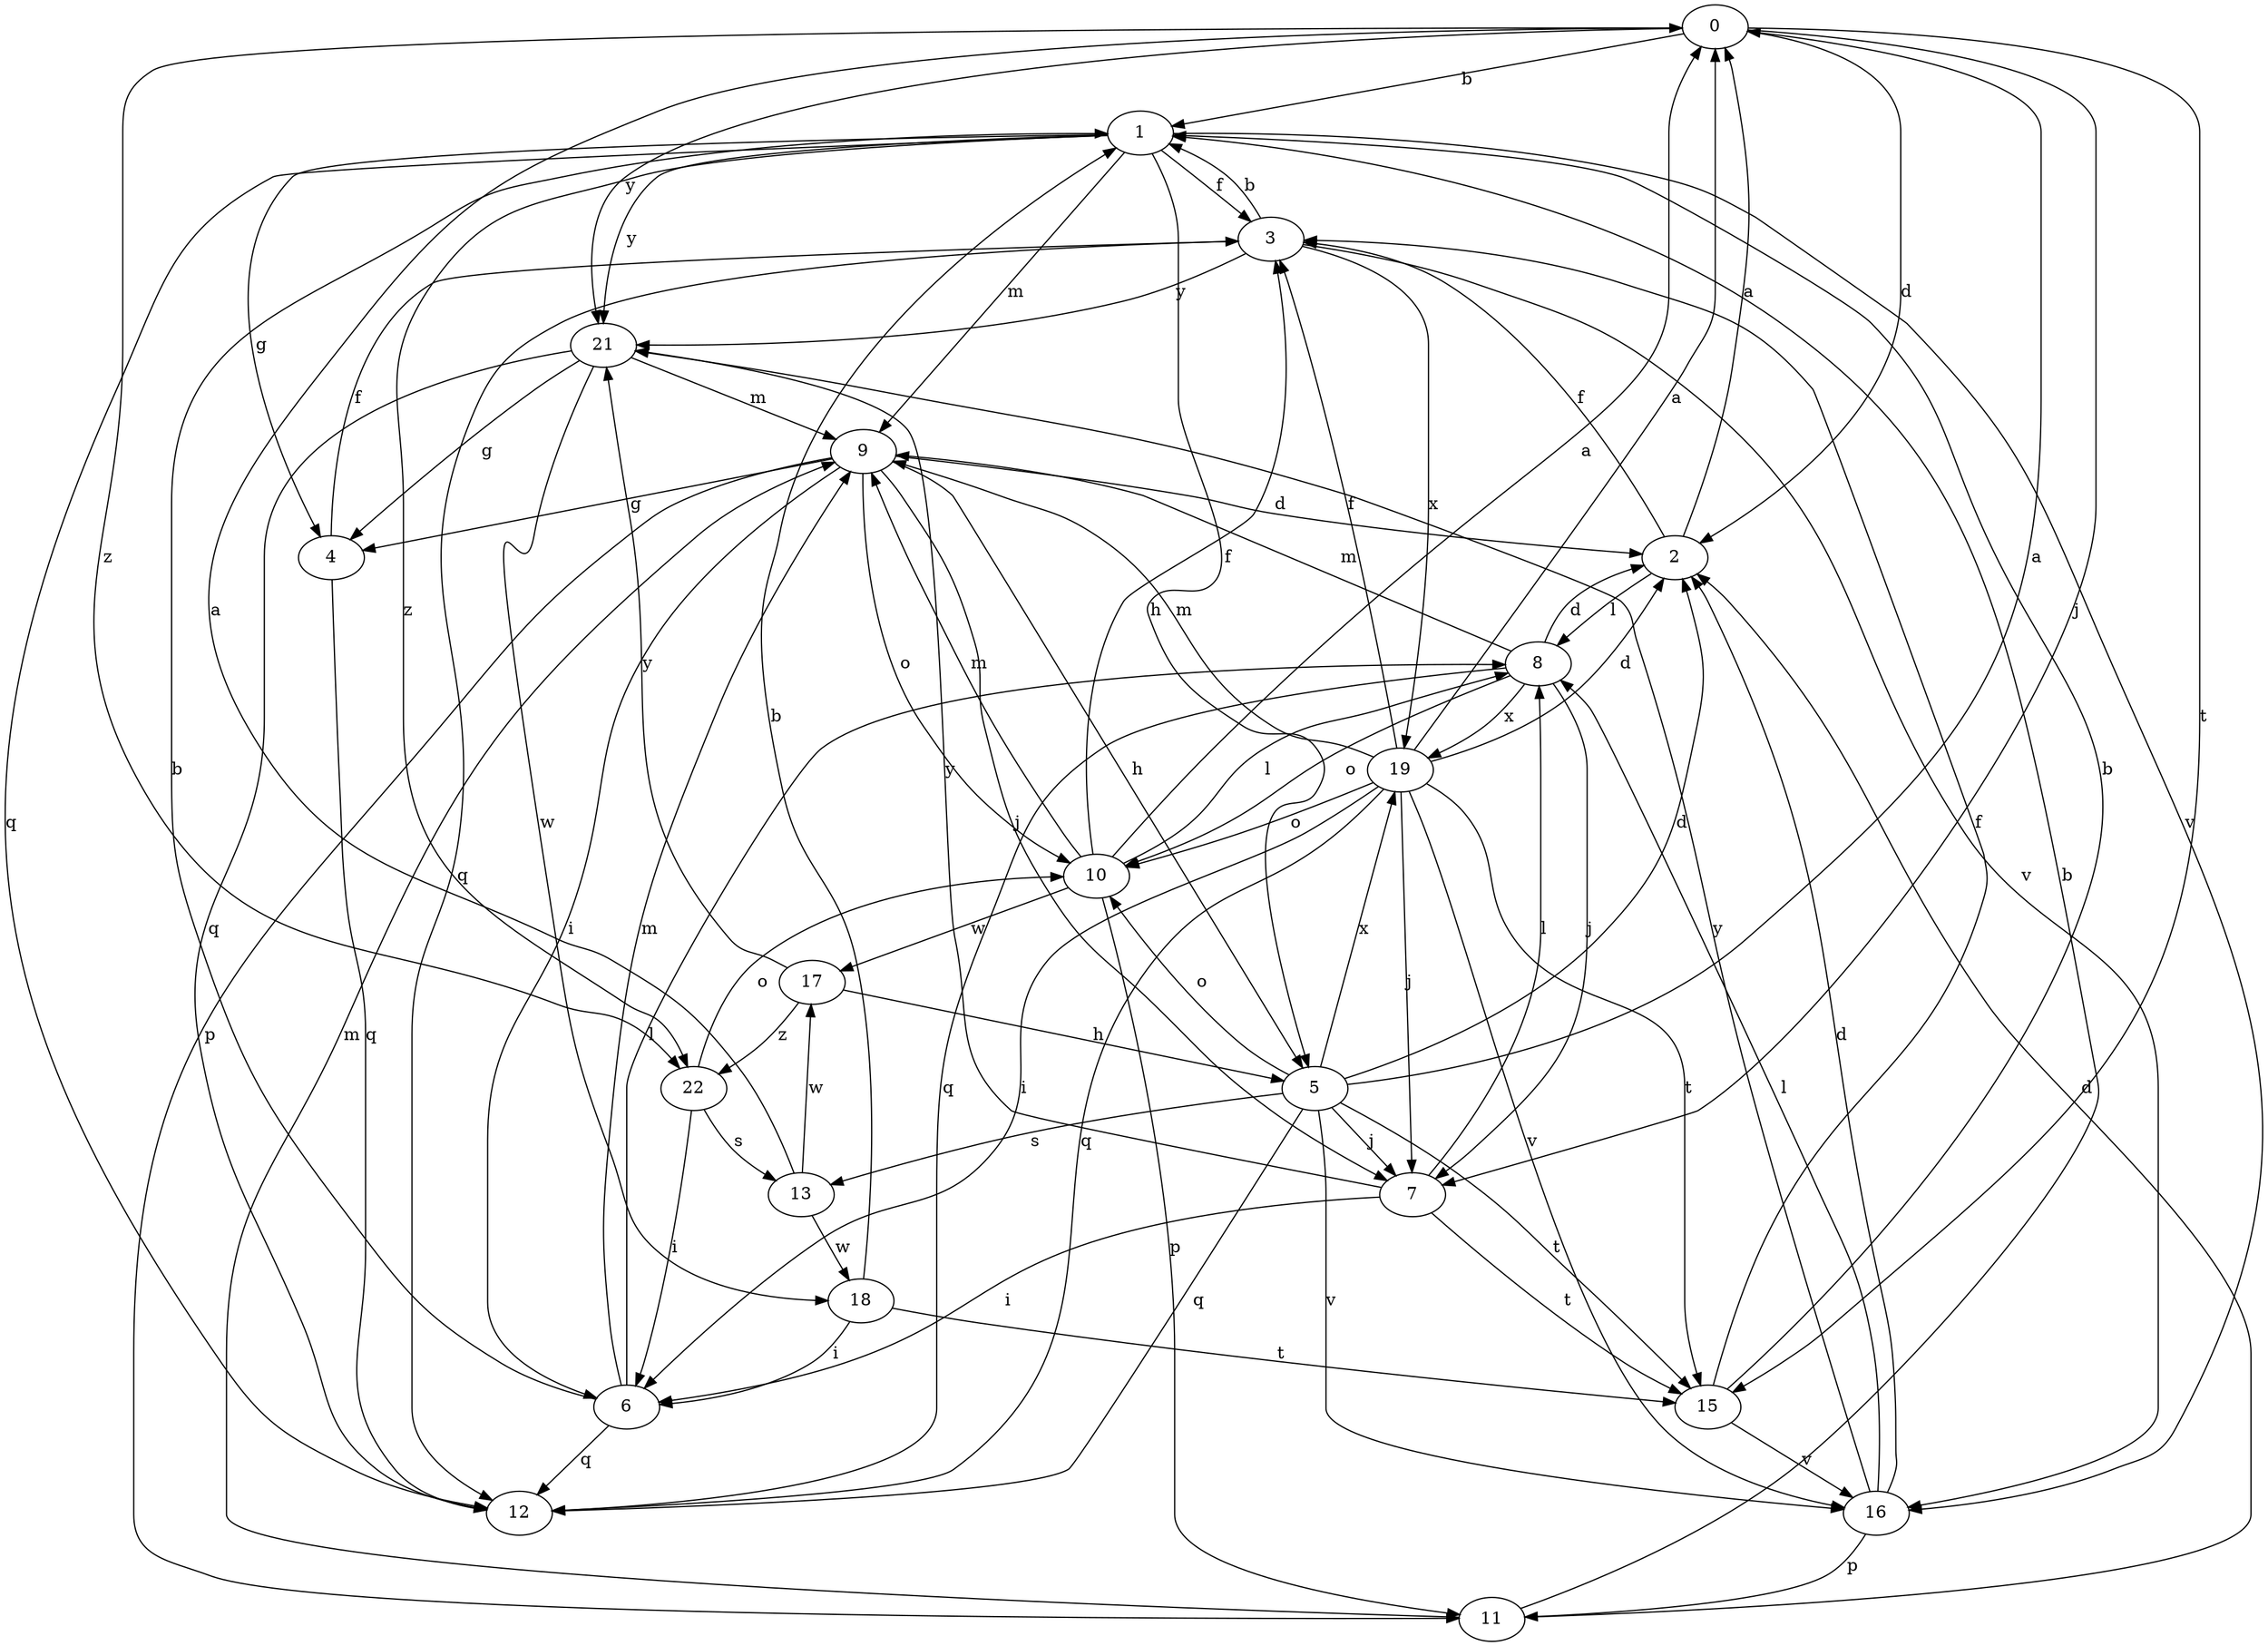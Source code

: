 strict digraph  {
0;
1;
2;
3;
4;
5;
6;
7;
8;
9;
10;
11;
12;
13;
15;
16;
17;
18;
19;
21;
22;
0 -> 1  [label=b];
0 -> 2  [label=d];
0 -> 7  [label=j];
0 -> 15  [label=t];
0 -> 21  [label=y];
0 -> 22  [label=z];
1 -> 3  [label=f];
1 -> 4  [label=g];
1 -> 5  [label=h];
1 -> 9  [label=m];
1 -> 12  [label=q];
1 -> 16  [label=v];
1 -> 21  [label=y];
1 -> 22  [label=z];
2 -> 0  [label=a];
2 -> 3  [label=f];
2 -> 8  [label=l];
3 -> 1  [label=b];
3 -> 12  [label=q];
3 -> 16  [label=v];
3 -> 19  [label=x];
3 -> 21  [label=y];
4 -> 3  [label=f];
4 -> 12  [label=q];
5 -> 0  [label=a];
5 -> 2  [label=d];
5 -> 7  [label=j];
5 -> 10  [label=o];
5 -> 12  [label=q];
5 -> 13  [label=s];
5 -> 15  [label=t];
5 -> 16  [label=v];
5 -> 19  [label=x];
6 -> 1  [label=b];
6 -> 8  [label=l];
6 -> 9  [label=m];
6 -> 12  [label=q];
7 -> 6  [label=i];
7 -> 8  [label=l];
7 -> 15  [label=t];
7 -> 21  [label=y];
8 -> 2  [label=d];
8 -> 7  [label=j];
8 -> 9  [label=m];
8 -> 10  [label=o];
8 -> 12  [label=q];
8 -> 19  [label=x];
9 -> 2  [label=d];
9 -> 4  [label=g];
9 -> 5  [label=h];
9 -> 6  [label=i];
9 -> 7  [label=j];
9 -> 10  [label=o];
9 -> 11  [label=p];
10 -> 0  [label=a];
10 -> 3  [label=f];
10 -> 8  [label=l];
10 -> 9  [label=m];
10 -> 11  [label=p];
10 -> 17  [label=w];
11 -> 1  [label=b];
11 -> 2  [label=d];
11 -> 9  [label=m];
13 -> 0  [label=a];
13 -> 17  [label=w];
13 -> 18  [label=w];
15 -> 1  [label=b];
15 -> 3  [label=f];
15 -> 16  [label=v];
16 -> 2  [label=d];
16 -> 8  [label=l];
16 -> 11  [label=p];
16 -> 21  [label=y];
17 -> 5  [label=h];
17 -> 21  [label=y];
17 -> 22  [label=z];
18 -> 1  [label=b];
18 -> 6  [label=i];
18 -> 15  [label=t];
19 -> 0  [label=a];
19 -> 2  [label=d];
19 -> 3  [label=f];
19 -> 6  [label=i];
19 -> 7  [label=j];
19 -> 9  [label=m];
19 -> 10  [label=o];
19 -> 12  [label=q];
19 -> 15  [label=t];
19 -> 16  [label=v];
21 -> 4  [label=g];
21 -> 9  [label=m];
21 -> 12  [label=q];
21 -> 18  [label=w];
22 -> 6  [label=i];
22 -> 10  [label=o];
22 -> 13  [label=s];
}
